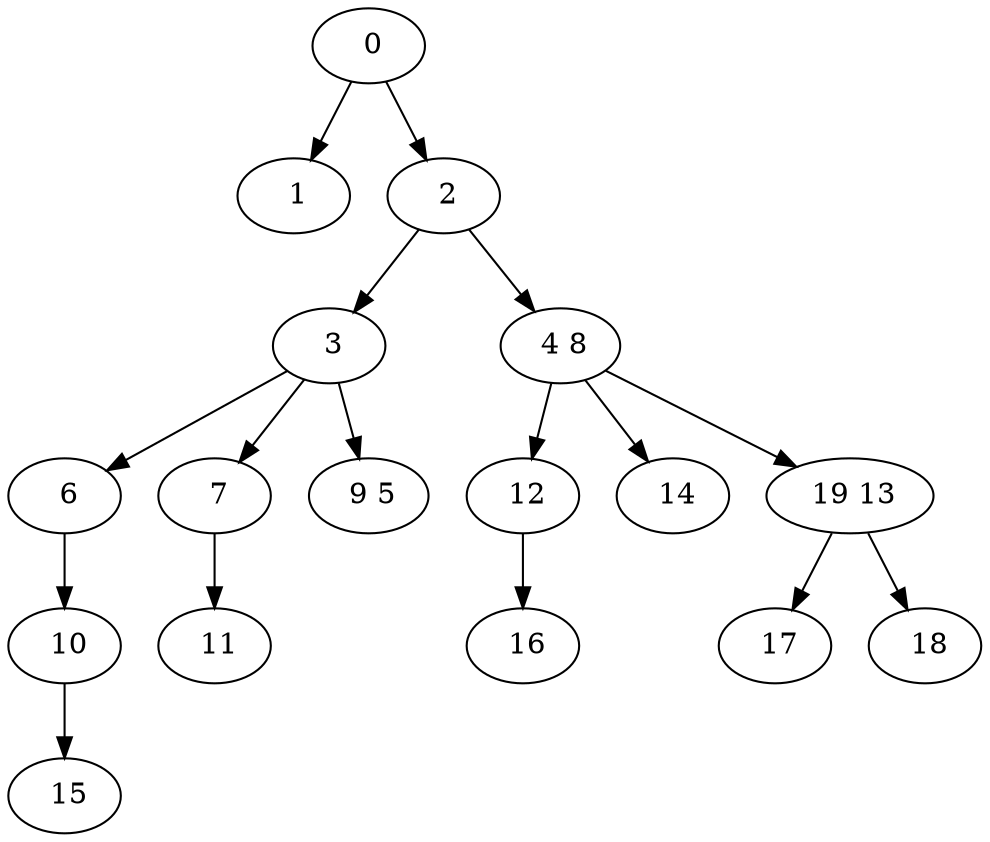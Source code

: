 digraph mytree {
" 0" -> " 1";
" 0" -> " 2";
" 1";
" 2" -> " 3";
" 2" -> " 4 8";
" 3" -> " 6";
" 3" -> " 7";
" 3" -> " 9 5";
" 4 8" -> " 12";
" 4 8" -> " 14";
" 4 8" -> " 19 13";
" 6" -> " 10";
" 7" -> " 11";
" 9 5";
" 10" -> " 15";
" 11";
" 12" -> " 16";
" 14";
" 15";
" 16";
" 19 13" -> " 17";
" 19 13" -> " 18";
" 17";
" 18";
}
